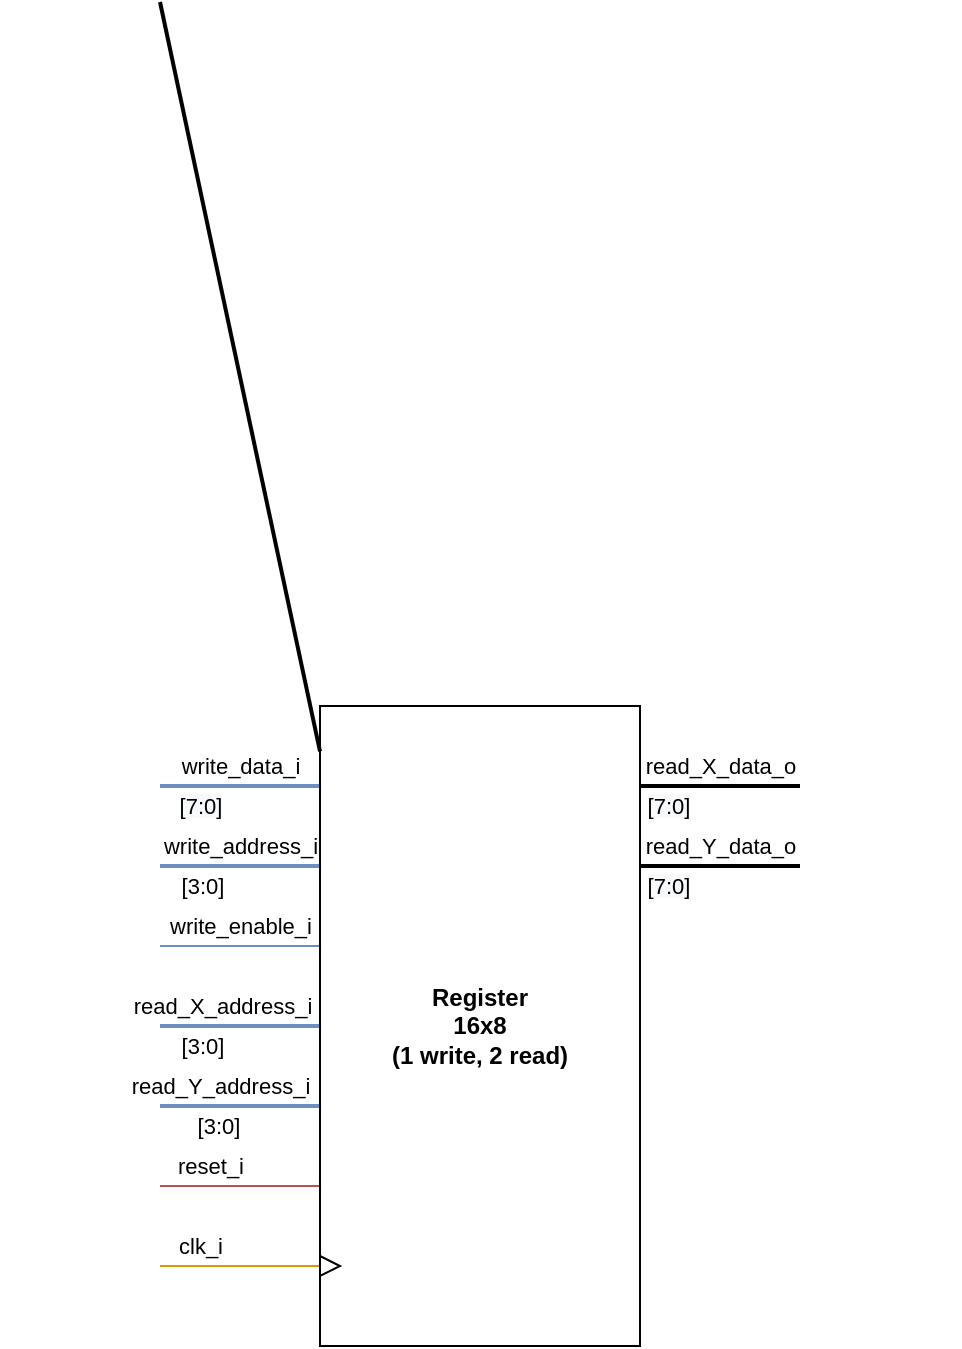 <mxfile version="13.0.3" type="device"><diagram id="xGjyIHHVVRNdjGap7BGh" name="Page-1"><mxGraphModel dx="1551" dy="1151" grid="1" gridSize="10" guides="1" tooltips="1" connect="1" arrows="1" fold="1" page="1" pageScale="1" pageWidth="827" pageHeight="1169" math="0" shadow="0"><root><mxCell id="0"/><mxCell id="1" parent="0"/><mxCell id="SCO8Z62Q8CxtH2Dip_vT-1" style="edgeStyle=orthogonalEdgeStyle;rounded=0;orthogonalLoop=1;jettySize=auto;html=1;strokeWidth=2;endArrow=none;endFill=0;" parent="1" source="uYdMuBHs_7NkCrv3rmJm-2" edge="1"><mxGeometry relative="1" as="geometry"><mxPoint x="480" y="600" as="targetPoint"/><Array as="points"><mxPoint x="450" y="600"/><mxPoint x="450" y="600"/></Array></mxGeometry></mxCell><mxCell id="bou8iJeV7Bw432vGCVdE-1" value="&lt;div style=&quot;&quot;&gt;read_X_data_o&lt;/div&gt;" style="edgeLabel;html=1;align=center;verticalAlign=middle;resizable=0;points=[];labelBackgroundColor=none;" parent="SCO8Z62Q8CxtH2Dip_vT-1" vertex="1" connectable="0"><mxGeometry x="0.35" y="-1" relative="1" as="geometry"><mxPoint x="-14" y="-11" as="offset"/></mxGeometry></mxCell><mxCell id="bou8iJeV7Bw432vGCVdE-3" value="&lt;span style=&quot;background-color: rgb(248 , 249 , 250)&quot;&gt;[7:0]&lt;/span&gt;" style="edgeLabel;html=1;align=center;verticalAlign=middle;resizable=0;points=[];" parent="SCO8Z62Q8CxtH2Dip_vT-1" vertex="1" connectable="0"><mxGeometry x="-0.25" y="-3" relative="1" as="geometry"><mxPoint x="-16" y="7" as="offset"/></mxGeometry></mxCell><mxCell id="SCO8Z62Q8CxtH2Dip_vT-2" style="edgeStyle=orthogonalEdgeStyle;rounded=0;orthogonalLoop=1;jettySize=auto;html=1;endArrow=none;endFill=0;strokeWidth=2;" parent="1" source="uYdMuBHs_7NkCrv3rmJm-2" edge="1"><mxGeometry relative="1" as="geometry"><mxPoint x="480" y="640" as="targetPoint"/><Array as="points"><mxPoint x="450" y="640"/><mxPoint x="450" y="640"/></Array></mxGeometry></mxCell><mxCell id="bou8iJeV7Bw432vGCVdE-2" value="&lt;span style=&quot;&quot;&gt;read_Y_data_o&lt;/span&gt;" style="edgeLabel;html=1;align=center;verticalAlign=middle;resizable=0;points=[];labelBackgroundColor=none;" parent="SCO8Z62Q8CxtH2Dip_vT-2" vertex="1" connectable="0"><mxGeometry x="0.33" relative="1" as="geometry"><mxPoint x="-13.2" y="-10" as="offset"/></mxGeometry></mxCell><mxCell id="bou8iJeV7Bw432vGCVdE-4" value="&lt;span style=&quot;background-color: rgb(248 , 249 , 250)&quot;&gt;[7:0]&lt;/span&gt;" style="edgeLabel;html=1;align=center;verticalAlign=middle;resizable=0;points=[];" parent="SCO8Z62Q8CxtH2Dip_vT-2" vertex="1" connectable="0"><mxGeometry x="-0.383" y="-1" relative="1" as="geometry"><mxPoint x="-10.67" y="9" as="offset"/></mxGeometry></mxCell><mxCell id="SCO8Z62Q8CxtH2Dip_vT-3" style="edgeStyle=orthogonalEdgeStyle;rounded=0;orthogonalLoop=1;jettySize=auto;html=1;endArrow=none;endFill=0;strokeWidth=1;fillColor=#f8cecc;strokeColor=#b85450;" parent="1" source="uYdMuBHs_7NkCrv3rmJm-2" edge="1"><mxGeometry relative="1" as="geometry"><mxPoint x="160" y="800" as="targetPoint"/><Array as="points"><mxPoint x="200" y="800"/><mxPoint x="200" y="800"/></Array></mxGeometry></mxCell><mxCell id="bou8iJeV7Bw432vGCVdE-5" value="&lt;span style=&quot;&quot;&gt;reset_i&lt;/span&gt;" style="edgeLabel;html=1;align=center;verticalAlign=middle;resizable=0;points=[];labelBackgroundColor=none;" parent="SCO8Z62Q8CxtH2Dip_vT-3" vertex="1" connectable="0"><mxGeometry x="1" y="30" relative="1" as="geometry"><mxPoint x="25.02" y="-40" as="offset"/></mxGeometry></mxCell><mxCell id="SCO8Z62Q8CxtH2Dip_vT-4" style="edgeStyle=orthogonalEdgeStyle;rounded=0;orthogonalLoop=1;jettySize=auto;html=1;endArrow=none;endFill=0;strokeWidth=2;fillColor=#dae8fc;strokeColor=#6c8ebf;" parent="1" source="uYdMuBHs_7NkCrv3rmJm-2" edge="1"><mxGeometry relative="1" as="geometry"><mxPoint x="160" y="760" as="targetPoint"/><Array as="points"><mxPoint x="200" y="760"/><mxPoint x="200" y="760"/></Array></mxGeometry></mxCell><mxCell id="SCO8Z62Q8CxtH2Dip_vT-5" value="&lt;div style=&quot;&quot;&gt;read_Y_address_i&lt;/div&gt;" style="edgeLabel;html=1;align=center;verticalAlign=middle;resizable=0;points=[];labelBackgroundColor=none;" parent="SCO8Z62Q8CxtH2Dip_vT-4" vertex="1" connectable="0"><mxGeometry x="0.328" relative="1" as="geometry"><mxPoint x="3.1" y="-10" as="offset"/></mxGeometry></mxCell><mxCell id="SCO8Z62Q8CxtH2Dip_vT-6" value="&lt;span style=&quot;&quot;&gt;[3:0]&lt;/span&gt;" style="edgeLabel;html=1;align=center;verticalAlign=middle;resizable=0;points=[];labelBackgroundColor=none;" parent="SCO8Z62Q8CxtH2Dip_vT-4" vertex="1" connectable="0"><mxGeometry x="0.999" y="12" relative="1" as="geometry"><mxPoint x="28.48" y="-2" as="offset"/></mxGeometry></mxCell><mxCell id="SCO8Z62Q8CxtH2Dip_vT-7" style="edgeStyle=orthogonalEdgeStyle;rounded=0;orthogonalLoop=1;jettySize=auto;html=1;endArrow=none;endFill=0;strokeWidth=2;fillColor=#dae8fc;strokeColor=#6c8ebf;" parent="1" source="uYdMuBHs_7NkCrv3rmJm-2" edge="1"><mxGeometry relative="1" as="geometry"><mxPoint x="160" y="720" as="targetPoint"/><Array as="points"><mxPoint x="190" y="720"/><mxPoint x="190" y="720"/></Array></mxGeometry></mxCell><mxCell id="SCO8Z62Q8CxtH2Dip_vT-8" value="&lt;div&gt;read_X_address_i&lt;/div&gt;" style="edgeLabel;html=1;align=center;verticalAlign=middle;resizable=0;points=[];labelBackgroundColor=none;" parent="SCO8Z62Q8CxtH2Dip_vT-7" vertex="1" connectable="0"><mxGeometry x="0.354" y="1" relative="1" as="geometry"><mxPoint x="4.29" y="-11.01" as="offset"/></mxGeometry></mxCell><mxCell id="SCO8Z62Q8CxtH2Dip_vT-9" value="&lt;span style=&quot;&quot;&gt;[3:0]&lt;/span&gt;" style="edgeLabel;html=1;align=center;verticalAlign=middle;resizable=0;points=[];labelBackgroundColor=none;" parent="SCO8Z62Q8CxtH2Dip_vT-7" vertex="1" connectable="0"><mxGeometry x="0.368" relative="1" as="geometry"><mxPoint x="-5.14" y="9.99" as="offset"/></mxGeometry></mxCell><mxCell id="SCO8Z62Q8CxtH2Dip_vT-10" style="edgeStyle=orthogonalEdgeStyle;rounded=0;orthogonalLoop=1;jettySize=auto;html=1;endArrow=none;endFill=0;strokeWidth=1;fillColor=#dae8fc;strokeColor=#6c8ebf;" parent="1" source="uYdMuBHs_7NkCrv3rmJm-2" edge="1"><mxGeometry relative="1" as="geometry"><mxPoint x="160" y="680" as="targetPoint"/><Array as="points"><mxPoint x="210" y="680"/><mxPoint x="210" y="680"/></Array></mxGeometry></mxCell><mxCell id="SCO8Z62Q8CxtH2Dip_vT-11" value="&lt;span style=&quot;&quot;&gt;write_enable_i&lt;/span&gt;" style="edgeLabel;html=1;align=center;verticalAlign=middle;resizable=0;points=[];labelBackgroundColor=none;" parent="SCO8Z62Q8CxtH2Dip_vT-10" vertex="1" connectable="0"><mxGeometry x="0.796" y="1" relative="1" as="geometry"><mxPoint x="32" y="-11.03" as="offset"/></mxGeometry></mxCell><mxCell id="SCO8Z62Q8CxtH2Dip_vT-12" style="edgeStyle=orthogonalEdgeStyle;rounded=0;orthogonalLoop=1;jettySize=auto;html=1;endArrow=none;endFill=0;strokeWidth=2;fillColor=#dae8fc;strokeColor=#6c8ebf;" parent="1" source="uYdMuBHs_7NkCrv3rmJm-2" edge="1"><mxGeometry relative="1" as="geometry"><mxPoint x="160" y="640" as="targetPoint"/><Array as="points"><mxPoint x="220" y="640"/><mxPoint x="220" y="640"/></Array></mxGeometry></mxCell><mxCell id="SCO8Z62Q8CxtH2Dip_vT-13" value="&lt;div style=&quot;&quot;&gt;write_address_i&lt;/div&gt;" style="edgeLabel;html=1;align=center;verticalAlign=middle;resizable=0;points=[];labelBackgroundColor=none;" parent="SCO8Z62Q8CxtH2Dip_vT-12" vertex="1" connectable="0"><mxGeometry x="0.225" y="-1" relative="1" as="geometry"><mxPoint x="9.14" y="-9.02" as="offset"/></mxGeometry></mxCell><mxCell id="SCO8Z62Q8CxtH2Dip_vT-14" value="&lt;span style=&quot;&quot;&gt;[3:0]&lt;/span&gt;" style="edgeLabel;html=1;align=center;verticalAlign=middle;resizable=0;points=[];labelBackgroundColor=none;" parent="SCO8Z62Q8CxtH2Dip_vT-12" vertex="1" connectable="0"><mxGeometry x="0.768" y="1" relative="1" as="geometry"><mxPoint x="10.86" y="8.99" as="offset"/></mxGeometry></mxCell><mxCell id="SCO8Z62Q8CxtH2Dip_vT-15" style="edgeStyle=orthogonalEdgeStyle;rounded=0;orthogonalLoop=1;jettySize=auto;html=1;endArrow=none;endFill=0;strokeWidth=2;fillColor=#dae8fc;strokeColor=#6c8ebf;" parent="1" source="uYdMuBHs_7NkCrv3rmJm-2" edge="1"><mxGeometry relative="1" as="geometry"><mxPoint x="160" y="600" as="targetPoint"/><Array as="points"><mxPoint x="200" y="600"/><mxPoint x="200" y="600"/></Array></mxGeometry></mxCell><mxCell id="SCO8Z62Q8CxtH2Dip_vT-16" value="&lt;div style=&quot;&quot;&gt;write_data_i&lt;/div&gt;" style="edgeLabel;html=1;align=center;verticalAlign=middle;resizable=0;points=[];labelBackgroundColor=none;" parent="SCO8Z62Q8CxtH2Dip_vT-15" vertex="1" connectable="0"><mxGeometry x="0.696" relative="1" as="geometry"><mxPoint x="28" y="-10" as="offset"/></mxGeometry></mxCell><mxCell id="SCO8Z62Q8CxtH2Dip_vT-17" value="&lt;span style=&quot;background-color: rgb(248 , 249 , 250)&quot;&gt;[7:0]&lt;/span&gt;" style="edgeLabel;html=1;align=center;verticalAlign=middle;resizable=0;points=[];" parent="SCO8Z62Q8CxtH2Dip_vT-15" vertex="1" connectable="0"><mxGeometry x="0.682" y="1" relative="1" as="geometry"><mxPoint x="7.43" y="8.99" as="offset"/></mxGeometry></mxCell><mxCell id="-XTDahvSRGq7kBsGsXen-1" style="edgeStyle=orthogonalEdgeStyle;rounded=0;orthogonalLoop=1;jettySize=auto;html=1;endArrow=none;endFill=0;fillColor=#ffe6cc;strokeColor=#d79b00;" parent="1" source="uYdMuBHs_7NkCrv3rmJm-2" edge="1"><mxGeometry relative="1" as="geometry"><mxPoint x="160" y="840" as="targetPoint"/><Array as="points"><mxPoint x="220" y="840"/><mxPoint x="220" y="840"/></Array></mxGeometry></mxCell><mxCell id="-XTDahvSRGq7kBsGsXen-2" value="clk_i" style="edgeLabel;html=1;align=center;verticalAlign=middle;resizable=0;points=[];labelBackgroundColor=none;" parent="-XTDahvSRGq7kBsGsXen-1" vertex="1" connectable="0"><mxGeometry x="0.725" y="-2" relative="1" as="geometry"><mxPoint x="9.14" y="-8.01" as="offset"/></mxGeometry></mxCell><mxCell id="uYdMuBHs_7NkCrv3rmJm-2" value="&lt;div&gt;&lt;b&gt;Register&lt;/b&gt;&lt;/div&gt;&lt;div&gt;&lt;b&gt;16x8&lt;/b&gt;&lt;/div&gt;&lt;div&gt;&lt;b&gt;(1 write, 2 read)&lt;br&gt;&lt;/b&gt;&lt;/div&gt;" style="rounded=0;whiteSpace=wrap;html=1;" parent="1" vertex="1"><mxGeometry x="240" y="560" width="160" height="320" as="geometry"/></mxCell><mxCell id="uYdMuBHs_7NkCrv3rmJm-33" value="" style="endArrow=none;html=1;rounded=0;labelBackgroundColor=none;startSize=8;endSize=8;strokeColor=default;strokeWidth=2;jumpSize=8;entryX=0;entryY=0.071;entryDx=0;entryDy=0;entryPerimeter=0;" parent="1" target="uYdMuBHs_7NkCrv3rmJm-2" edge="1"><mxGeometry width="50" height="50" relative="1" as="geometry"><mxPoint x="160" y="208" as="sourcePoint"/><mxPoint x="230" y="210" as="targetPoint"/></mxGeometry></mxCell><mxCell id="-XTDahvSRGq7kBsGsXen-3" value="" style="rounded=0;whiteSpace=wrap;html=1;fillColor=none;strokeColor=none;" parent="1" vertex="1"><mxGeometry x="80" y="560" width="480" height="40" as="geometry"/></mxCell><mxCell id="-XTDahvSRGq7kBsGsXen-4" value="" style="triangle;whiteSpace=wrap;html=1;" parent="1" vertex="1"><mxGeometry x="240" y="835" width="10" height="10" as="geometry"/></mxCell></root></mxGraphModel></diagram></mxfile>
